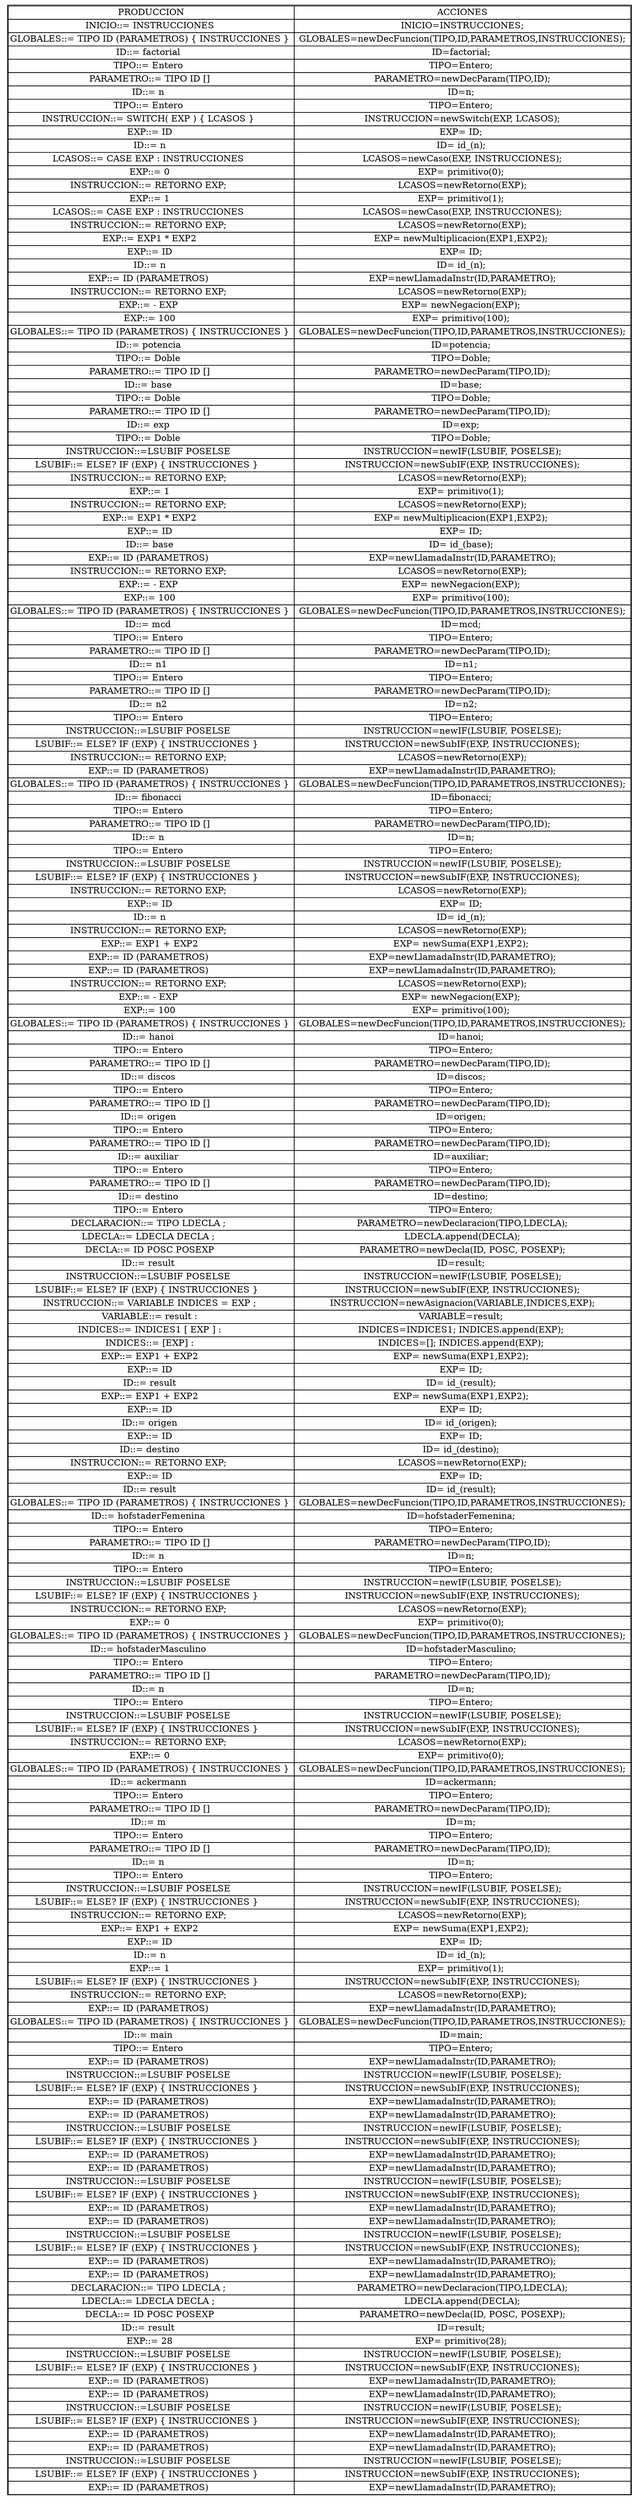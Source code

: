 digraph {
node0 [    shape=plaintext
    label=<

      <table cellspacing='0'>
      <tr><td>PRODUCCION</td><td>ACCIONES</td></tr>
<tr><td>INICIO::= INSTRUCCIONES </td><td> INICIO=INSTRUCCIONES; </td></tr>
<tr><td>GLOBALES::= TIPO ID (PARAMETROS) { INSTRUCCIONES } </td><td> GLOBALES=newDecFuncion(TIPO,ID,PARAMETROS,INSTRUCCIONES); </td></tr>
<tr><td>ID::= factorial  </td><td> ID=factorial;  </td></tr>
<tr><td>TIPO::= Entero  </td><td> TIPO=Entero;  </td></tr><tr><td>PARAMETRO::= TIPO ID [] </td><td> PARAMETRO=newDecParam(TIPO,ID); </td></tr>
<tr><td>ID::= n  </td><td> ID=n;  </td></tr>
<tr><td>TIPO::= Entero  </td><td> TIPO=Entero;  </td></tr><tr><td>INSTRUCCION::= SWITCH( EXP ) { LCASOS }  </td><td> INSTRUCCION=newSwitch(EXP, LCASOS); </td></tr>
<tr><td>EXP::= ID </td><td> EXP= ID;  </td></tr>
<tr><td>ID::= n </td><td> ID= id_(n);  </td></tr><tr><td>LCASOS::= CASE EXP : INSTRUCCIONES  </td><td> LCASOS=newCaso(EXP, INSTRUCCIONES); </td></tr>
<tr><td>EXP::= 0 </td><td> EXP= primitivo(0);  </td></tr><tr><td>INSTRUCCION::= RETORNO EXP;  </td><td> LCASOS=newRetorno(EXP); </td></tr>
<tr><td>EXP::= 1 </td><td> EXP= primitivo(1);  </td></tr><tr><td>LCASOS::= CASE EXP : INSTRUCCIONES  </td><td> LCASOS=newCaso(EXP, INSTRUCCIONES); </td></tr><tr><td>INSTRUCCION::= RETORNO EXP;  </td><td> LCASOS=newRetorno(EXP); </td></tr>
<tr><td>EXP::= EXP1 * EXP2 </td><td> EXP= newMultiplicacion(EXP1,EXP2);  </td></tr>

<tr><td>EXP::= ID </td><td> EXP= ID;  </td></tr>
<tr><td>ID::= n </td><td> ID= id_(n);  </td></tr>
<tr><td>EXP::= ID (PARAMETROS)  </td><td> EXP=newLlamadaInstr(ID,PARAMETRO); </td></tr><tr><td>INSTRUCCION::= RETORNO EXP;  </td><td> LCASOS=newRetorno(EXP); </td></tr>
<tr><td>EXP::= - EXP  </td><td> EXP= newNegacion(EXP);  </td></tr>

<tr><td>EXP::= 100 </td><td> EXP= primitivo(100);  </td></tr>
<tr><td>GLOBALES::= TIPO ID (PARAMETROS) { INSTRUCCIONES } </td><td> GLOBALES=newDecFuncion(TIPO,ID,PARAMETROS,INSTRUCCIONES); </td></tr>
<tr><td>ID::= potencia  </td><td> ID=potencia;  </td></tr>
<tr><td>TIPO::= Doble  </td><td> TIPO=Doble;  </td></tr><tr><td>PARAMETRO::= TIPO ID [] </td><td> PARAMETRO=newDecParam(TIPO,ID); </td></tr>
<tr><td>ID::= base  </td><td> ID=base;  </td></tr>
<tr><td>TIPO::= Doble  </td><td> TIPO=Doble;  </td></tr><tr><td>PARAMETRO::= TIPO ID [] </td><td> PARAMETRO=newDecParam(TIPO,ID); </td></tr>
<tr><td>ID::= exp  </td><td> ID=exp;  </td></tr>
<tr><td>TIPO::= Doble  </td><td> TIPO=Doble;  </td></tr><tr><td>INSTRUCCION::=LSUBIF POSELSE  </td><td> INSTRUCCION=newIF(LSUBIF, POSELSE); </td></tr><tr><td>LSUBIF::= ELSE? IF (EXP) { INSTRUCCIONES }   </td><td> INSTRUCCION=newSubIF(EXP, INSTRUCCIONES); </td></tr><tr><td>INSTRUCCION::= RETORNO EXP;  </td><td> LCASOS=newRetorno(EXP); </td></tr>
<tr><td>EXP::= 1 </td><td> EXP= primitivo(1);  </td></tr><tr><td>INSTRUCCION::= RETORNO EXP;  </td><td> LCASOS=newRetorno(EXP); </td></tr>
<tr><td>EXP::= EXP1 * EXP2 </td><td> EXP= newMultiplicacion(EXP1,EXP2);  </td></tr>

<tr><td>EXP::= ID </td><td> EXP= ID;  </td></tr>
<tr><td>ID::= base </td><td> ID= id_(base);  </td></tr>
<tr><td>EXP::= ID (PARAMETROS)  </td><td> EXP=newLlamadaInstr(ID,PARAMETRO); </td></tr><tr><td>INSTRUCCION::= RETORNO EXP;  </td><td> LCASOS=newRetorno(EXP); </td></tr>
<tr><td>EXP::= - EXP  </td><td> EXP= newNegacion(EXP);  </td></tr>

<tr><td>EXP::= 100 </td><td> EXP= primitivo(100);  </td></tr>
<tr><td>GLOBALES::= TIPO ID (PARAMETROS) { INSTRUCCIONES } </td><td> GLOBALES=newDecFuncion(TIPO,ID,PARAMETROS,INSTRUCCIONES); </td></tr>
<tr><td>ID::= mcd  </td><td> ID=mcd;  </td></tr>
<tr><td>TIPO::= Entero  </td><td> TIPO=Entero;  </td></tr><tr><td>PARAMETRO::= TIPO ID [] </td><td> PARAMETRO=newDecParam(TIPO,ID); </td></tr>
<tr><td>ID::= n1  </td><td> ID=n1;  </td></tr>
<tr><td>TIPO::= Entero  </td><td> TIPO=Entero;  </td></tr><tr><td>PARAMETRO::= TIPO ID [] </td><td> PARAMETRO=newDecParam(TIPO,ID); </td></tr>
<tr><td>ID::= n2  </td><td> ID=n2;  </td></tr>
<tr><td>TIPO::= Entero  </td><td> TIPO=Entero;  </td></tr><tr><td>INSTRUCCION::=LSUBIF POSELSE  </td><td> INSTRUCCION=newIF(LSUBIF, POSELSE); </td></tr><tr><td>LSUBIF::= ELSE? IF (EXP) { INSTRUCCIONES }   </td><td> INSTRUCCION=newSubIF(EXP, INSTRUCCIONES); </td></tr><tr><td>INSTRUCCION::= RETORNO EXP;  </td><td> LCASOS=newRetorno(EXP); </td></tr><tr><td>EXP::= ID (PARAMETROS)  </td><td> EXP=newLlamadaInstr(ID,PARAMETRO); </td></tr>
<tr><td>GLOBALES::= TIPO ID (PARAMETROS) { INSTRUCCIONES } </td><td> GLOBALES=newDecFuncion(TIPO,ID,PARAMETROS,INSTRUCCIONES); </td></tr>
<tr><td>ID::= fibonacci  </td><td> ID=fibonacci;  </td></tr>
<tr><td>TIPO::= Entero  </td><td> TIPO=Entero;  </td></tr><tr><td>PARAMETRO::= TIPO ID [] </td><td> PARAMETRO=newDecParam(TIPO,ID); </td></tr>
<tr><td>ID::= n  </td><td> ID=n;  </td></tr>
<tr><td>TIPO::= Entero  </td><td> TIPO=Entero;  </td></tr><tr><td>INSTRUCCION::=LSUBIF POSELSE  </td><td> INSTRUCCION=newIF(LSUBIF, POSELSE); </td></tr><tr><td>LSUBIF::= ELSE? IF (EXP) { INSTRUCCIONES }   </td><td> INSTRUCCION=newSubIF(EXP, INSTRUCCIONES); </td></tr><tr><td>INSTRUCCION::= RETORNO EXP;  </td><td> LCASOS=newRetorno(EXP); </td></tr>
<tr><td>EXP::= ID </td><td> EXP= ID;  </td></tr>
<tr><td>ID::= n </td><td> ID= id_(n);  </td></tr><tr><td>INSTRUCCION::= RETORNO EXP;  </td><td> LCASOS=newRetorno(EXP); </td></tr>
<tr><td>EXP::= EXP1 + EXP2 </td><td> EXP= newSuma(EXP1,EXP2);  </td></tr>
<tr><td>EXP::= ID (PARAMETROS)  </td><td> EXP=newLlamadaInstr(ID,PARAMETRO); </td></tr>
<tr><td>EXP::= ID (PARAMETROS)  </td><td> EXP=newLlamadaInstr(ID,PARAMETRO); </td></tr><tr><td>INSTRUCCION::= RETORNO EXP;  </td><td> LCASOS=newRetorno(EXP); </td></tr>
<tr><td>EXP::= - EXP  </td><td> EXP= newNegacion(EXP);  </td></tr>

<tr><td>EXP::= 100 </td><td> EXP= primitivo(100);  </td></tr>
<tr><td>GLOBALES::= TIPO ID (PARAMETROS) { INSTRUCCIONES } </td><td> GLOBALES=newDecFuncion(TIPO,ID,PARAMETROS,INSTRUCCIONES); </td></tr>
<tr><td>ID::= hanoi  </td><td> ID=hanoi;  </td></tr>
<tr><td>TIPO::= Entero  </td><td> TIPO=Entero;  </td></tr><tr><td>PARAMETRO::= TIPO ID [] </td><td> PARAMETRO=newDecParam(TIPO,ID); </td></tr>
<tr><td>ID::= discos  </td><td> ID=discos;  </td></tr>
<tr><td>TIPO::= Entero  </td><td> TIPO=Entero;  </td></tr><tr><td>PARAMETRO::= TIPO ID [] </td><td> PARAMETRO=newDecParam(TIPO,ID); </td></tr>
<tr><td>ID::= origen  </td><td> ID=origen;  </td></tr>
<tr><td>TIPO::= Entero  </td><td> TIPO=Entero;  </td></tr><tr><td>PARAMETRO::= TIPO ID [] </td><td> PARAMETRO=newDecParam(TIPO,ID); </td></tr>
<tr><td>ID::= auxiliar  </td><td> ID=auxiliar;  </td></tr>
<tr><td>TIPO::= Entero  </td><td> TIPO=Entero;  </td></tr><tr><td>PARAMETRO::= TIPO ID [] </td><td> PARAMETRO=newDecParam(TIPO,ID); </td></tr>
<tr><td>ID::= destino  </td><td> ID=destino;  </td></tr>
<tr><td>TIPO::= Entero  </td><td> TIPO=Entero;  </td></tr><tr><td>DECLARACION::= TIPO LDECLA ;  </td><td> PARAMETRO=newDeclaracion(TIPO,LDECLA); </td></tr><tr><td>LDECLA::= LDECLA DECLA ;  </td><td> LDECLA.append(DECLA); </td></tr><tr><td>DECLA::= ID POSC POSEXP </td><td> PARAMETRO=newDecla(ID, POSC, POSEXP); </td></tr>
<tr><td>ID::= result  </td><td> ID=result;  </td></tr><tr><td>INSTRUCCION::=LSUBIF POSELSE  </td><td> INSTRUCCION=newIF(LSUBIF, POSELSE); </td></tr><tr><td>LSUBIF::= ELSE? IF (EXP) { INSTRUCCIONES }   </td><td> INSTRUCCION=newSubIF(EXP, INSTRUCCIONES); </td></tr><tr><td>INSTRUCCION::= VARIABLE INDICES = EXP ; </td><td> INSTRUCCION=newAsignacion(VARIABLE,INDICES,EXP); </td></tr>
<tr><td>VARIABLE::= result : </td><td> VARIABLE=result;  </td></tr>
<tr><td>INDICES::= INDICES1 [ EXP ] : </td><td> INDICES=INDICES1; INDICES.append(EXP);  </td></tr>
<tr><td>INDICES::= [EXP] : </td><td> INDICES=[]; INDICES.append(EXP);  </td></tr>
<tr><td>EXP::= EXP1 + EXP2 </td><td> EXP= newSuma(EXP1,EXP2);  </td></tr>

<tr><td>EXP::= ID </td><td> EXP= ID;  </td></tr>
<tr><td>ID::= result </td><td> ID= id_(result);  </td></tr>

<tr><td>EXP::= EXP1 + EXP2 </td><td> EXP= newSuma(EXP1,EXP2);  </td></tr>

<tr><td>EXP::= ID </td><td> EXP= ID;  </td></tr>
<tr><td>ID::= origen </td><td> ID= id_(origen);  </td></tr>

<tr><td>EXP::= ID </td><td> EXP= ID;  </td></tr>
<tr><td>ID::= destino </td><td> ID= id_(destino);  </td></tr><tr><td>INSTRUCCION::= RETORNO EXP;  </td><td> LCASOS=newRetorno(EXP); </td></tr>
<tr><td>EXP::= ID </td><td> EXP= ID;  </td></tr>
<tr><td>ID::= result </td><td> ID= id_(result);  </td></tr>
<tr><td>GLOBALES::= TIPO ID (PARAMETROS) { INSTRUCCIONES } </td><td> GLOBALES=newDecFuncion(TIPO,ID,PARAMETROS,INSTRUCCIONES); </td></tr>
<tr><td>ID::= hofstaderFemenina  </td><td> ID=hofstaderFemenina;  </td></tr>
<tr><td>TIPO::= Entero  </td><td> TIPO=Entero;  </td></tr><tr><td>PARAMETRO::= TIPO ID [] </td><td> PARAMETRO=newDecParam(TIPO,ID); </td></tr>
<tr><td>ID::= n  </td><td> ID=n;  </td></tr>
<tr><td>TIPO::= Entero  </td><td> TIPO=Entero;  </td></tr><tr><td>INSTRUCCION::=LSUBIF POSELSE  </td><td> INSTRUCCION=newIF(LSUBIF, POSELSE); </td></tr><tr><td>LSUBIF::= ELSE? IF (EXP) { INSTRUCCIONES }   </td><td> INSTRUCCION=newSubIF(EXP, INSTRUCCIONES); </td></tr><tr><td>INSTRUCCION::= RETORNO EXP;  </td><td> LCASOS=newRetorno(EXP); </td></tr>
<tr><td>EXP::= 0 </td><td> EXP= primitivo(0);  </td></tr>
<tr><td>GLOBALES::= TIPO ID (PARAMETROS) { INSTRUCCIONES } </td><td> GLOBALES=newDecFuncion(TIPO,ID,PARAMETROS,INSTRUCCIONES); </td></tr>
<tr><td>ID::= hofstaderMasculino  </td><td> ID=hofstaderMasculino;  </td></tr>
<tr><td>TIPO::= Entero  </td><td> TIPO=Entero;  </td></tr><tr><td>PARAMETRO::= TIPO ID [] </td><td> PARAMETRO=newDecParam(TIPO,ID); </td></tr>
<tr><td>ID::= n  </td><td> ID=n;  </td></tr>
<tr><td>TIPO::= Entero  </td><td> TIPO=Entero;  </td></tr><tr><td>INSTRUCCION::=LSUBIF POSELSE  </td><td> INSTRUCCION=newIF(LSUBIF, POSELSE); </td></tr><tr><td>LSUBIF::= ELSE? IF (EXP) { INSTRUCCIONES }   </td><td> INSTRUCCION=newSubIF(EXP, INSTRUCCIONES); </td></tr><tr><td>INSTRUCCION::= RETORNO EXP;  </td><td> LCASOS=newRetorno(EXP); </td></tr>
<tr><td>EXP::= 0 </td><td> EXP= primitivo(0);  </td></tr>
<tr><td>GLOBALES::= TIPO ID (PARAMETROS) { INSTRUCCIONES } </td><td> GLOBALES=newDecFuncion(TIPO,ID,PARAMETROS,INSTRUCCIONES); </td></tr>
<tr><td>ID::= ackermann  </td><td> ID=ackermann;  </td></tr>
<tr><td>TIPO::= Entero  </td><td> TIPO=Entero;  </td></tr><tr><td>PARAMETRO::= TIPO ID [] </td><td> PARAMETRO=newDecParam(TIPO,ID); </td></tr>
<tr><td>ID::= m  </td><td> ID=m;  </td></tr>
<tr><td>TIPO::= Entero  </td><td> TIPO=Entero;  </td></tr><tr><td>PARAMETRO::= TIPO ID [] </td><td> PARAMETRO=newDecParam(TIPO,ID); </td></tr>
<tr><td>ID::= n  </td><td> ID=n;  </td></tr>
<tr><td>TIPO::= Entero  </td><td> TIPO=Entero;  </td></tr><tr><td>INSTRUCCION::=LSUBIF POSELSE  </td><td> INSTRUCCION=newIF(LSUBIF, POSELSE); </td></tr><tr><td>LSUBIF::= ELSE? IF (EXP) { INSTRUCCIONES }   </td><td> INSTRUCCION=newSubIF(EXP, INSTRUCCIONES); </td></tr><tr><td>INSTRUCCION::= RETORNO EXP;  </td><td> LCASOS=newRetorno(EXP); </td></tr>
<tr><td>EXP::= EXP1 + EXP2 </td><td> EXP= newSuma(EXP1,EXP2);  </td></tr>

<tr><td>EXP::= ID </td><td> EXP= ID;  </td></tr>
<tr><td>ID::= n </td><td> ID= id_(n);  </td></tr>

<tr><td>EXP::= 1 </td><td> EXP= primitivo(1);  </td></tr><tr><td>LSUBIF::= ELSE? IF (EXP) { INSTRUCCIONES }   </td><td> INSTRUCCION=newSubIF(EXP, INSTRUCCIONES); </td></tr><tr><td>INSTRUCCION::= RETORNO EXP;  </td><td> LCASOS=newRetorno(EXP); </td></tr><tr><td>EXP::= ID (PARAMETROS)  </td><td> EXP=newLlamadaInstr(ID,PARAMETRO); </td></tr>
<tr><td>GLOBALES::= TIPO ID (PARAMETROS) { INSTRUCCIONES } </td><td> GLOBALES=newDecFuncion(TIPO,ID,PARAMETROS,INSTRUCCIONES); </td></tr>
<tr><td>ID::= main  </td><td> ID=main;  </td></tr>
<tr><td>TIPO::= Entero  </td><td> TIPO=Entero;  </td></tr><tr><td>EXP::= ID (PARAMETROS)  </td><td> EXP=newLlamadaInstr(ID,PARAMETRO); </td></tr><tr><td>INSTRUCCION::=LSUBIF POSELSE  </td><td> INSTRUCCION=newIF(LSUBIF, POSELSE); </td></tr><tr><td>LSUBIF::= ELSE? IF (EXP) { INSTRUCCIONES }   </td><td> INSTRUCCION=newSubIF(EXP, INSTRUCCIONES); </td></tr><tr><td>EXP::= ID (PARAMETROS)  </td><td> EXP=newLlamadaInstr(ID,PARAMETRO); </td></tr><tr><td>EXP::= ID (PARAMETROS)  </td><td> EXP=newLlamadaInstr(ID,PARAMETRO); </td></tr><tr><td>INSTRUCCION::=LSUBIF POSELSE  </td><td> INSTRUCCION=newIF(LSUBIF, POSELSE); </td></tr><tr><td>LSUBIF::= ELSE? IF (EXP) { INSTRUCCIONES }   </td><td> INSTRUCCION=newSubIF(EXP, INSTRUCCIONES); </td></tr><tr><td>EXP::= ID (PARAMETROS)  </td><td> EXP=newLlamadaInstr(ID,PARAMETRO); </td></tr><tr><td>EXP::= ID (PARAMETROS)  </td><td> EXP=newLlamadaInstr(ID,PARAMETRO); </td></tr><tr><td>INSTRUCCION::=LSUBIF POSELSE  </td><td> INSTRUCCION=newIF(LSUBIF, POSELSE); </td></tr><tr><td>LSUBIF::= ELSE? IF (EXP) { INSTRUCCIONES }   </td><td> INSTRUCCION=newSubIF(EXP, INSTRUCCIONES); </td></tr><tr><td>EXP::= ID (PARAMETROS)  </td><td> EXP=newLlamadaInstr(ID,PARAMETRO); </td></tr><tr><td>EXP::= ID (PARAMETROS)  </td><td> EXP=newLlamadaInstr(ID,PARAMETRO); </td></tr><tr><td>INSTRUCCION::=LSUBIF POSELSE  </td><td> INSTRUCCION=newIF(LSUBIF, POSELSE); </td></tr><tr><td>LSUBIF::= ELSE? IF (EXP) { INSTRUCCIONES }   </td><td> INSTRUCCION=newSubIF(EXP, INSTRUCCIONES); </td></tr><tr><td>EXP::= ID (PARAMETROS)  </td><td> EXP=newLlamadaInstr(ID,PARAMETRO); </td></tr><tr><td>EXP::= ID (PARAMETROS)  </td><td> EXP=newLlamadaInstr(ID,PARAMETRO); </td></tr><tr><td>DECLARACION::= TIPO LDECLA ;  </td><td> PARAMETRO=newDeclaracion(TIPO,LDECLA); </td></tr><tr><td>LDECLA::= LDECLA DECLA ;  </td><td> LDECLA.append(DECLA); </td></tr><tr><td>DECLA::= ID POSC POSEXP </td><td> PARAMETRO=newDecla(ID, POSC, POSEXP); </td></tr>
<tr><td>ID::= result  </td><td> ID=result;  </td></tr>
<tr><td>EXP::= 28 </td><td> EXP= primitivo(28);  </td></tr><tr><td>INSTRUCCION::=LSUBIF POSELSE  </td><td> INSTRUCCION=newIF(LSUBIF, POSELSE); </td></tr><tr><td>LSUBIF::= ELSE? IF (EXP) { INSTRUCCIONES }   </td><td> INSTRUCCION=newSubIF(EXP, INSTRUCCIONES); </td></tr><tr><td>EXP::= ID (PARAMETROS)  </td><td> EXP=newLlamadaInstr(ID,PARAMETRO); </td></tr><tr><td>EXP::= ID (PARAMETROS)  </td><td> EXP=newLlamadaInstr(ID,PARAMETRO); </td></tr><tr><td>INSTRUCCION::=LSUBIF POSELSE  </td><td> INSTRUCCION=newIF(LSUBIF, POSELSE); </td></tr><tr><td>LSUBIF::= ELSE? IF (EXP) { INSTRUCCIONES }   </td><td> INSTRUCCION=newSubIF(EXP, INSTRUCCIONES); </td></tr><tr><td>EXP::= ID (PARAMETROS)  </td><td> EXP=newLlamadaInstr(ID,PARAMETRO); </td></tr><tr><td>EXP::= ID (PARAMETROS)  </td><td> EXP=newLlamadaInstr(ID,PARAMETRO); </td></tr><tr><td>INSTRUCCION::=LSUBIF POSELSE  </td><td> INSTRUCCION=newIF(LSUBIF, POSELSE); </td></tr><tr><td>LSUBIF::= ELSE? IF (EXP) { INSTRUCCIONES }   </td><td> INSTRUCCION=newSubIF(EXP, INSTRUCCIONES); </td></tr><tr><td>EXP::= ID (PARAMETROS)  </td><td> EXP=newLlamadaInstr(ID,PARAMETRO); </td></tr>
    </table>
>];}